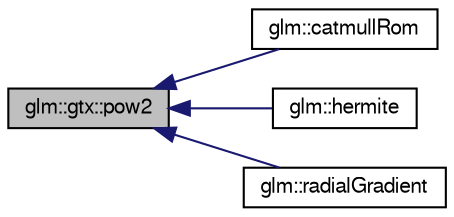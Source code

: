 digraph G
{
  bgcolor="transparent";
  edge [fontname="FreeSans",fontsize=10,labelfontname="FreeSans",labelfontsize=10];
  node [fontname="FreeSans",fontsize=10,shape=record];
  rankdir=LR;
  Node1 [label="glm::gtx::pow2",height=0.2,width=0.4,color="black", fillcolor="grey75", style="filled" fontcolor="black"];
  Node1 -> Node2 [dir=back,color="midnightblue",fontsize=10,style="solid"];
  Node2 [label="glm::catmullRom",height=0.2,width=0.4,color="black",URL="$group__gtx__spline.html#gb08e3c8b7ddaa352cd1415f654f4d628"];
  Node1 -> Node3 [dir=back,color="midnightblue",fontsize=10,style="solid"];
  Node3 [label="glm::hermite",height=0.2,width=0.4,color="black",URL="$group__gtx__spline.html#ge95792c83c014a3c61b35312fb02679f"];
  Node1 -> Node4 [dir=back,color="midnightblue",fontsize=10,style="solid"];
  Node4 [label="glm::radialGradient",height=0.2,width=0.4,color="black",URL="$group__gtx__gradient__paint.html#g5e9373dad017d6547ce8db966d02394e"];
}

